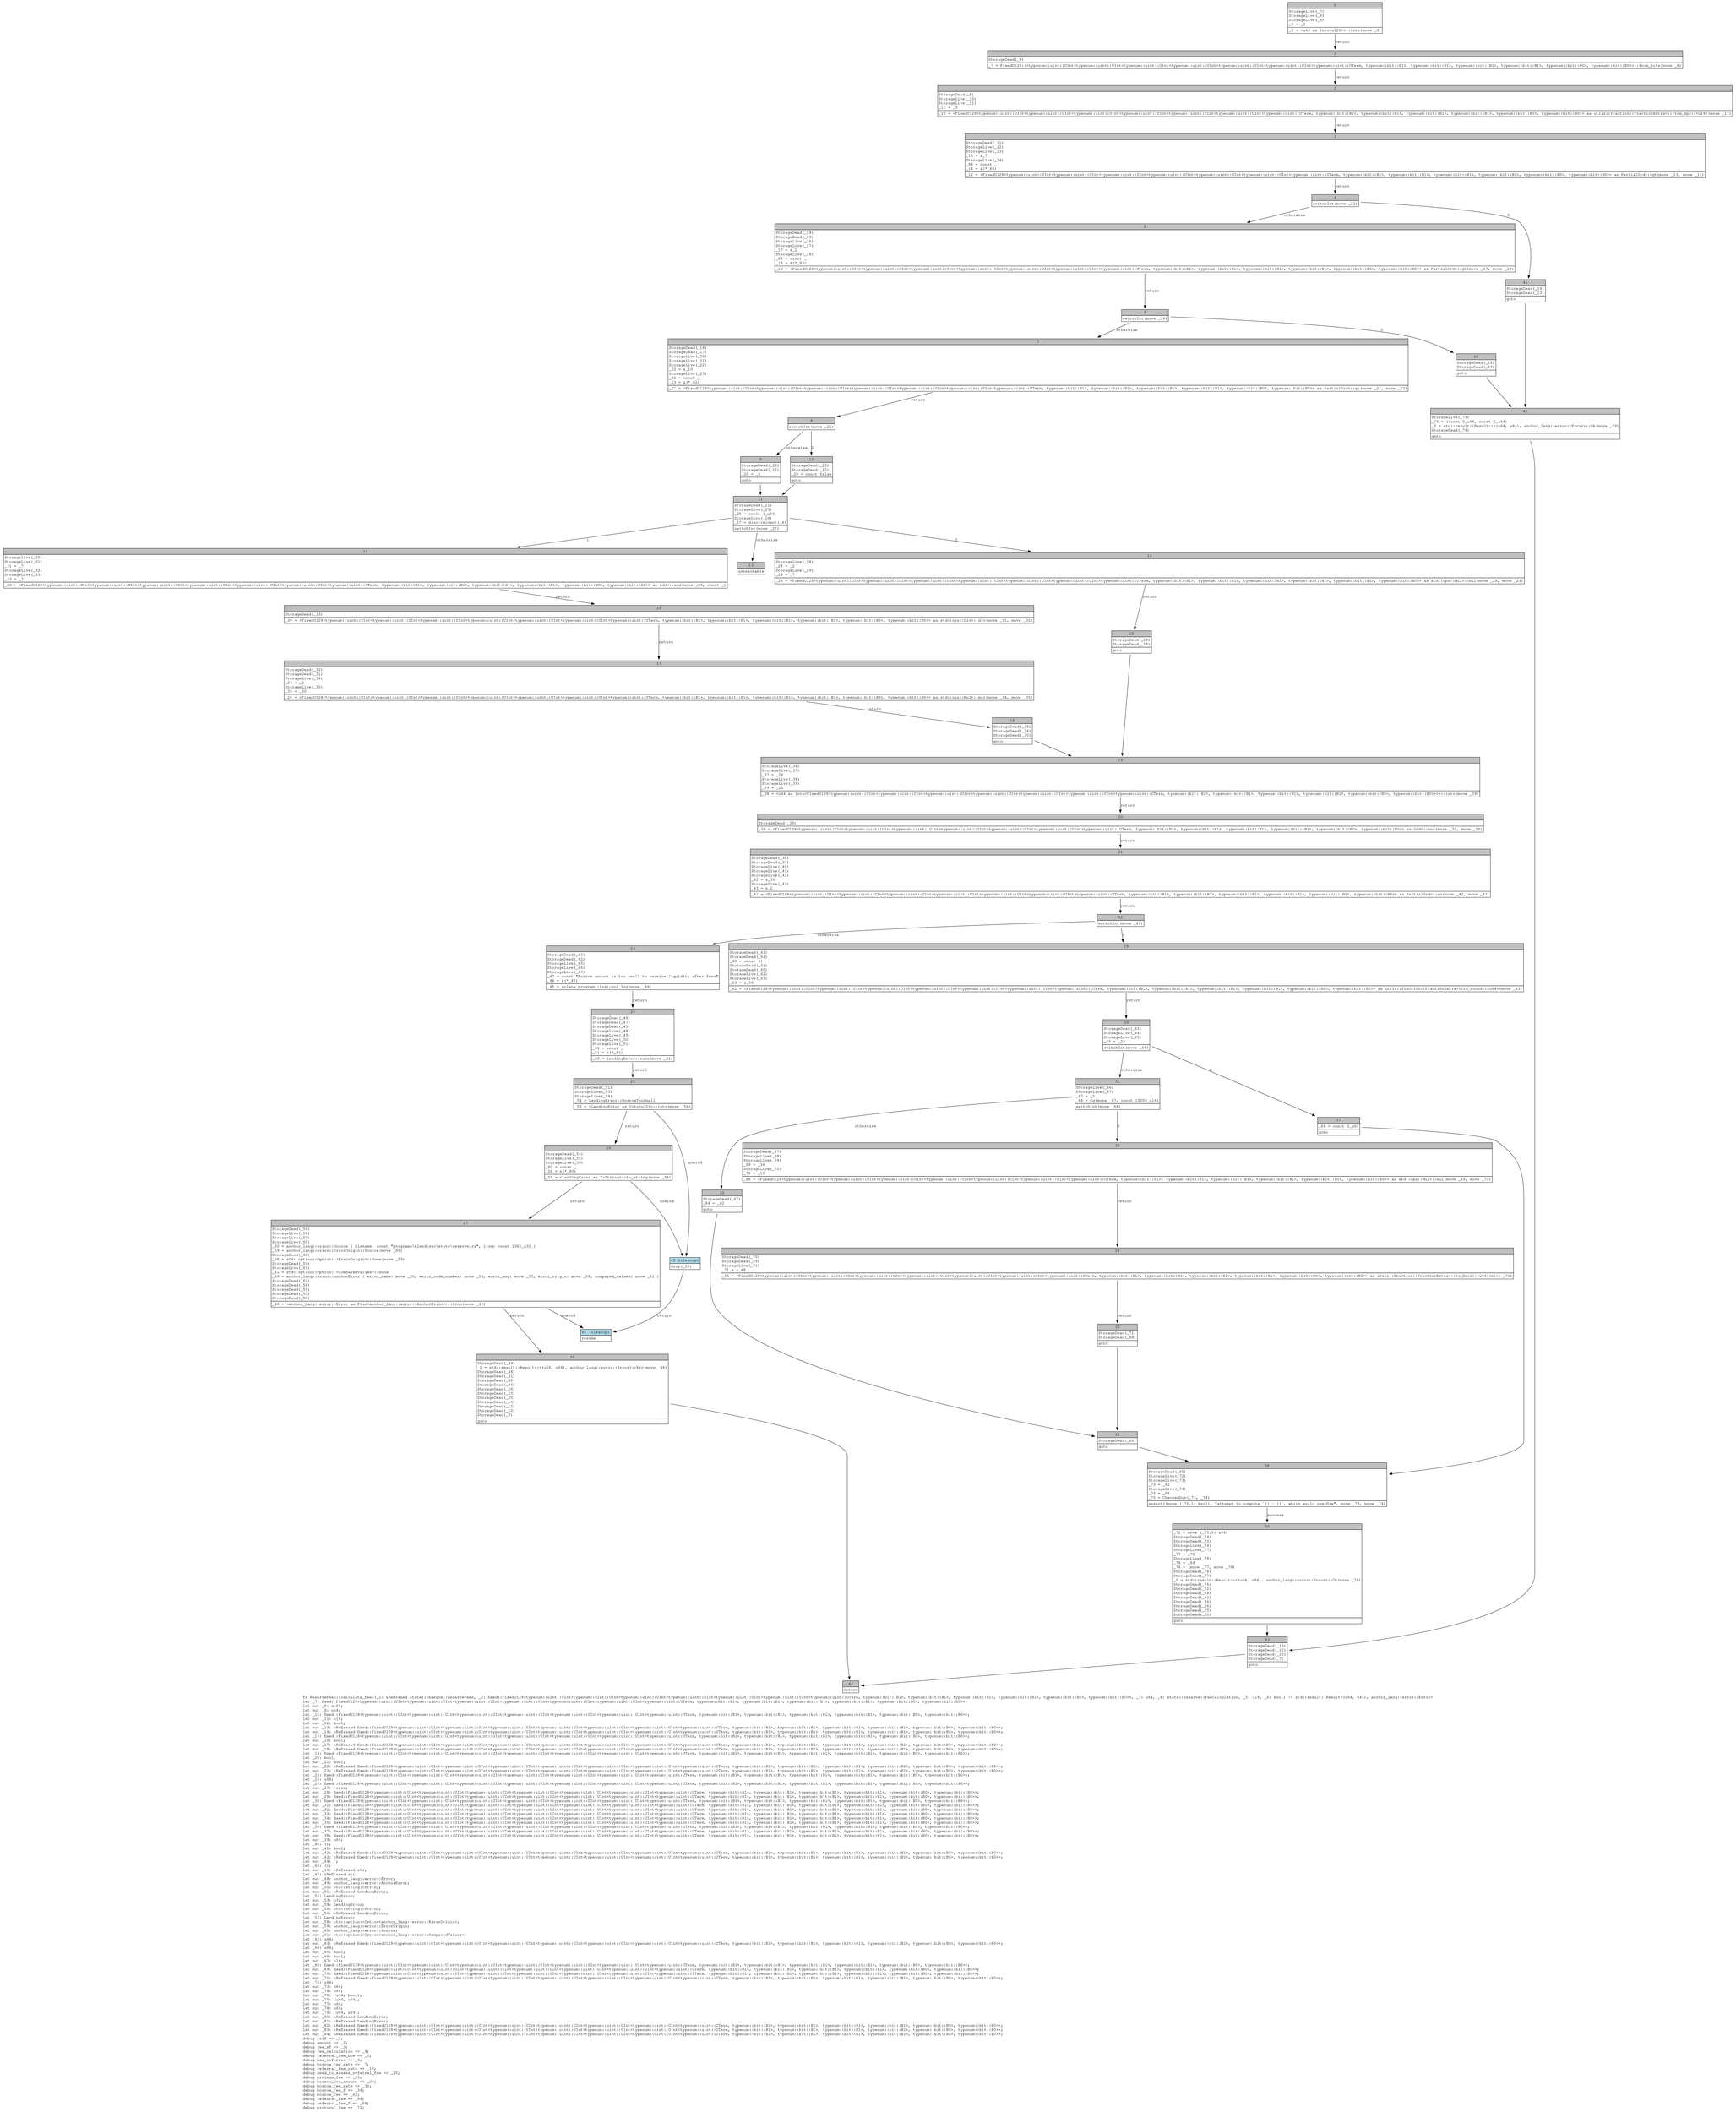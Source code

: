 digraph Mir_0_1968 {
    graph [fontname="Courier, monospace"];
    node [fontname="Courier, monospace"];
    edge [fontname="Courier, monospace"];
    label=<fn ReserveFees::calculate_fees(_1: &amp;ReErased state::reserve::ReserveFees, _2: fixed::FixedU128&lt;typenum::uint::UInt&lt;typenum::uint::UInt&lt;typenum::uint::UInt&lt;typenum::uint::UInt&lt;typenum::uint::UInt&lt;typenum::uint::UInt&lt;typenum::uint::UTerm, typenum::bit::B1&gt;, typenum::bit::B1&gt;, typenum::bit::B1&gt;, typenum::bit::B1&gt;, typenum::bit::B0&gt;, typenum::bit::B0&gt;&gt;, _3: u64, _4: state::reserve::FeeCalculation, _5: u16, _6: bool) -&gt; std::result::Result&lt;(u64, u64), anchor_lang::error::Error&gt;<br align="left"/>let _7: fixed::FixedU128&lt;typenum::uint::UInt&lt;typenum::uint::UInt&lt;typenum::uint::UInt&lt;typenum::uint::UInt&lt;typenum::uint::UInt&lt;typenum::uint::UInt&lt;typenum::uint::UTerm, typenum::bit::B1&gt;, typenum::bit::B1&gt;, typenum::bit::B1&gt;, typenum::bit::B1&gt;, typenum::bit::B0&gt;, typenum::bit::B0&gt;&gt;;<br align="left"/>let mut _8: u128;<br align="left"/>let mut _9: u64;<br align="left"/>let _10: fixed::FixedU128&lt;typenum::uint::UInt&lt;typenum::uint::UInt&lt;typenum::uint::UInt&lt;typenum::uint::UInt&lt;typenum::uint::UInt&lt;typenum::uint::UInt&lt;typenum::uint::UTerm, typenum::bit::B1&gt;, typenum::bit::B1&gt;, typenum::bit::B1&gt;, typenum::bit::B1&gt;, typenum::bit::B0&gt;, typenum::bit::B0&gt;&gt;;<br align="left"/>let mut _11: u16;<br align="left"/>let mut _12: bool;<br align="left"/>let mut _13: &amp;ReErased fixed::FixedU128&lt;typenum::uint::UInt&lt;typenum::uint::UInt&lt;typenum::uint::UInt&lt;typenum::uint::UInt&lt;typenum::uint::UInt&lt;typenum::uint::UInt&lt;typenum::uint::UTerm, typenum::bit::B1&gt;, typenum::bit::B1&gt;, typenum::bit::B1&gt;, typenum::bit::B1&gt;, typenum::bit::B0&gt;, typenum::bit::B0&gt;&gt;;<br align="left"/>let mut _14: &amp;ReErased fixed::FixedU128&lt;typenum::uint::UInt&lt;typenum::uint::UInt&lt;typenum::uint::UInt&lt;typenum::uint::UInt&lt;typenum::uint::UInt&lt;typenum::uint::UInt&lt;typenum::uint::UTerm, typenum::bit::B1&gt;, typenum::bit::B1&gt;, typenum::bit::B1&gt;, typenum::bit::B1&gt;, typenum::bit::B0&gt;, typenum::bit::B0&gt;&gt;;<br align="left"/>let _15: fixed::FixedU128&lt;typenum::uint::UInt&lt;typenum::uint::UInt&lt;typenum::uint::UInt&lt;typenum::uint::UInt&lt;typenum::uint::UInt&lt;typenum::uint::UInt&lt;typenum::uint::UTerm, typenum::bit::B1&gt;, typenum::bit::B1&gt;, typenum::bit::B1&gt;, typenum::bit::B1&gt;, typenum::bit::B0&gt;, typenum::bit::B0&gt;&gt;;<br align="left"/>let mut _16: bool;<br align="left"/>let mut _17: &amp;ReErased fixed::FixedU128&lt;typenum::uint::UInt&lt;typenum::uint::UInt&lt;typenum::uint::UInt&lt;typenum::uint::UInt&lt;typenum::uint::UInt&lt;typenum::uint::UInt&lt;typenum::uint::UTerm, typenum::bit::B1&gt;, typenum::bit::B1&gt;, typenum::bit::B1&gt;, typenum::bit::B1&gt;, typenum::bit::B0&gt;, typenum::bit::B0&gt;&gt;;<br align="left"/>let mut _18: &amp;ReErased fixed::FixedU128&lt;typenum::uint::UInt&lt;typenum::uint::UInt&lt;typenum::uint::UInt&lt;typenum::uint::UInt&lt;typenum::uint::UInt&lt;typenum::uint::UInt&lt;typenum::uint::UTerm, typenum::bit::B1&gt;, typenum::bit::B1&gt;, typenum::bit::B1&gt;, typenum::bit::B1&gt;, typenum::bit::B0&gt;, typenum::bit::B0&gt;&gt;;<br align="left"/>let _19: fixed::FixedU128&lt;typenum::uint::UInt&lt;typenum::uint::UInt&lt;typenum::uint::UInt&lt;typenum::uint::UInt&lt;typenum::uint::UInt&lt;typenum::uint::UInt&lt;typenum::uint::UTerm, typenum::bit::B1&gt;, typenum::bit::B1&gt;, typenum::bit::B1&gt;, typenum::bit::B1&gt;, typenum::bit::B0&gt;, typenum::bit::B0&gt;&gt;;<br align="left"/>let _20: bool;<br align="left"/>let mut _21: bool;<br align="left"/>let mut _22: &amp;ReErased fixed::FixedU128&lt;typenum::uint::UInt&lt;typenum::uint::UInt&lt;typenum::uint::UInt&lt;typenum::uint::UInt&lt;typenum::uint::UInt&lt;typenum::uint::UInt&lt;typenum::uint::UTerm, typenum::bit::B1&gt;, typenum::bit::B1&gt;, typenum::bit::B1&gt;, typenum::bit::B1&gt;, typenum::bit::B0&gt;, typenum::bit::B0&gt;&gt;;<br align="left"/>let mut _23: &amp;ReErased fixed::FixedU128&lt;typenum::uint::UInt&lt;typenum::uint::UInt&lt;typenum::uint::UInt&lt;typenum::uint::UInt&lt;typenum::uint::UInt&lt;typenum::uint::UInt&lt;typenum::uint::UTerm, typenum::bit::B1&gt;, typenum::bit::B1&gt;, typenum::bit::B1&gt;, typenum::bit::B1&gt;, typenum::bit::B0&gt;, typenum::bit::B0&gt;&gt;;<br align="left"/>let _24: fixed::FixedU128&lt;typenum::uint::UInt&lt;typenum::uint::UInt&lt;typenum::uint::UInt&lt;typenum::uint::UInt&lt;typenum::uint::UInt&lt;typenum::uint::UInt&lt;typenum::uint::UTerm, typenum::bit::B1&gt;, typenum::bit::B1&gt;, typenum::bit::B1&gt;, typenum::bit::B1&gt;, typenum::bit::B0&gt;, typenum::bit::B0&gt;&gt;;<br align="left"/>let _25: u64;<br align="left"/>let _26: fixed::FixedU128&lt;typenum::uint::UInt&lt;typenum::uint::UInt&lt;typenum::uint::UInt&lt;typenum::uint::UInt&lt;typenum::uint::UInt&lt;typenum::uint::UInt&lt;typenum::uint::UTerm, typenum::bit::B1&gt;, typenum::bit::B1&gt;, typenum::bit::B1&gt;, typenum::bit::B1&gt;, typenum::bit::B0&gt;, typenum::bit::B0&gt;&gt;;<br align="left"/>let mut _27: isize;<br align="left"/>let mut _28: fixed::FixedU128&lt;typenum::uint::UInt&lt;typenum::uint::UInt&lt;typenum::uint::UInt&lt;typenum::uint::UInt&lt;typenum::uint::UInt&lt;typenum::uint::UInt&lt;typenum::uint::UTerm, typenum::bit::B1&gt;, typenum::bit::B1&gt;, typenum::bit::B1&gt;, typenum::bit::B1&gt;, typenum::bit::B0&gt;, typenum::bit::B0&gt;&gt;;<br align="left"/>let mut _29: fixed::FixedU128&lt;typenum::uint::UInt&lt;typenum::uint::UInt&lt;typenum::uint::UInt&lt;typenum::uint::UInt&lt;typenum::uint::UInt&lt;typenum::uint::UInt&lt;typenum::uint::UTerm, typenum::bit::B1&gt;, typenum::bit::B1&gt;, typenum::bit::B1&gt;, typenum::bit::B1&gt;, typenum::bit::B0&gt;, typenum::bit::B0&gt;&gt;;<br align="left"/>let _30: fixed::FixedU128&lt;typenum::uint::UInt&lt;typenum::uint::UInt&lt;typenum::uint::UInt&lt;typenum::uint::UInt&lt;typenum::uint::UInt&lt;typenum::uint::UInt&lt;typenum::uint::UTerm, typenum::bit::B1&gt;, typenum::bit::B1&gt;, typenum::bit::B1&gt;, typenum::bit::B1&gt;, typenum::bit::B0&gt;, typenum::bit::B0&gt;&gt;;<br align="left"/>let mut _31: fixed::FixedU128&lt;typenum::uint::UInt&lt;typenum::uint::UInt&lt;typenum::uint::UInt&lt;typenum::uint::UInt&lt;typenum::uint::UInt&lt;typenum::uint::UInt&lt;typenum::uint::UTerm, typenum::bit::B1&gt;, typenum::bit::B1&gt;, typenum::bit::B1&gt;, typenum::bit::B1&gt;, typenum::bit::B0&gt;, typenum::bit::B0&gt;&gt;;<br align="left"/>let mut _32: fixed::FixedU128&lt;typenum::uint::UInt&lt;typenum::uint::UInt&lt;typenum::uint::UInt&lt;typenum::uint::UInt&lt;typenum::uint::UInt&lt;typenum::uint::UInt&lt;typenum::uint::UTerm, typenum::bit::B1&gt;, typenum::bit::B1&gt;, typenum::bit::B1&gt;, typenum::bit::B1&gt;, typenum::bit::B0&gt;, typenum::bit::B0&gt;&gt;;<br align="left"/>let mut _33: fixed::FixedU128&lt;typenum::uint::UInt&lt;typenum::uint::UInt&lt;typenum::uint::UInt&lt;typenum::uint::UInt&lt;typenum::uint::UInt&lt;typenum::uint::UInt&lt;typenum::uint::UTerm, typenum::bit::B1&gt;, typenum::bit::B1&gt;, typenum::bit::B1&gt;, typenum::bit::B1&gt;, typenum::bit::B0&gt;, typenum::bit::B0&gt;&gt;;<br align="left"/>let mut _34: fixed::FixedU128&lt;typenum::uint::UInt&lt;typenum::uint::UInt&lt;typenum::uint::UInt&lt;typenum::uint::UInt&lt;typenum::uint::UInt&lt;typenum::uint::UInt&lt;typenum::uint::UTerm, typenum::bit::B1&gt;, typenum::bit::B1&gt;, typenum::bit::B1&gt;, typenum::bit::B1&gt;, typenum::bit::B0&gt;, typenum::bit::B0&gt;&gt;;<br align="left"/>let mut _35: fixed::FixedU128&lt;typenum::uint::UInt&lt;typenum::uint::UInt&lt;typenum::uint::UInt&lt;typenum::uint::UInt&lt;typenum::uint::UInt&lt;typenum::uint::UInt&lt;typenum::uint::UTerm, typenum::bit::B1&gt;, typenum::bit::B1&gt;, typenum::bit::B1&gt;, typenum::bit::B1&gt;, typenum::bit::B0&gt;, typenum::bit::B0&gt;&gt;;<br align="left"/>let _36: fixed::FixedU128&lt;typenum::uint::UInt&lt;typenum::uint::UInt&lt;typenum::uint::UInt&lt;typenum::uint::UInt&lt;typenum::uint::UInt&lt;typenum::uint::UInt&lt;typenum::uint::UTerm, typenum::bit::B1&gt;, typenum::bit::B1&gt;, typenum::bit::B1&gt;, typenum::bit::B1&gt;, typenum::bit::B0&gt;, typenum::bit::B0&gt;&gt;;<br align="left"/>let mut _37: fixed::FixedU128&lt;typenum::uint::UInt&lt;typenum::uint::UInt&lt;typenum::uint::UInt&lt;typenum::uint::UInt&lt;typenum::uint::UInt&lt;typenum::uint::UInt&lt;typenum::uint::UTerm, typenum::bit::B1&gt;, typenum::bit::B1&gt;, typenum::bit::B1&gt;, typenum::bit::B1&gt;, typenum::bit::B0&gt;, typenum::bit::B0&gt;&gt;;<br align="left"/>let mut _38: fixed::FixedU128&lt;typenum::uint::UInt&lt;typenum::uint::UInt&lt;typenum::uint::UInt&lt;typenum::uint::UInt&lt;typenum::uint::UInt&lt;typenum::uint::UInt&lt;typenum::uint::UTerm, typenum::bit::B1&gt;, typenum::bit::B1&gt;, typenum::bit::B1&gt;, typenum::bit::B1&gt;, typenum::bit::B0&gt;, typenum::bit::B0&gt;&gt;;<br align="left"/>let mut _39: u64;<br align="left"/>let _40: ();<br align="left"/>let mut _41: bool;<br align="left"/>let mut _42: &amp;ReErased fixed::FixedU128&lt;typenum::uint::UInt&lt;typenum::uint::UInt&lt;typenum::uint::UInt&lt;typenum::uint::UInt&lt;typenum::uint::UInt&lt;typenum::uint::UInt&lt;typenum::uint::UTerm, typenum::bit::B1&gt;, typenum::bit::B1&gt;, typenum::bit::B1&gt;, typenum::bit::B1&gt;, typenum::bit::B0&gt;, typenum::bit::B0&gt;&gt;;<br align="left"/>let mut _43: &amp;ReErased fixed::FixedU128&lt;typenum::uint::UInt&lt;typenum::uint::UInt&lt;typenum::uint::UInt&lt;typenum::uint::UInt&lt;typenum::uint::UInt&lt;typenum::uint::UInt&lt;typenum::uint::UTerm, typenum::bit::B1&gt;, typenum::bit::B1&gt;, typenum::bit::B1&gt;, typenum::bit::B1&gt;, typenum::bit::B0&gt;, typenum::bit::B0&gt;&gt;;<br align="left"/>let mut _44: !;<br align="left"/>let _45: ();<br align="left"/>let mut _46: &amp;ReErased str;<br align="left"/>let _47: &amp;ReErased str;<br align="left"/>let mut _48: anchor_lang::error::Error;<br align="left"/>let mut _49: anchor_lang::error::AnchorError;<br align="left"/>let mut _50: std::string::String;<br align="left"/>let mut _51: &amp;ReErased LendingError;<br align="left"/>let _52: LendingError;<br align="left"/>let mut _53: u32;<br align="left"/>let mut _54: LendingError;<br align="left"/>let mut _55: std::string::String;<br align="left"/>let mut _56: &amp;ReErased LendingError;<br align="left"/>let _57: LendingError;<br align="left"/>let mut _58: std::option::Option&lt;anchor_lang::error::ErrorOrigin&gt;;<br align="left"/>let mut _59: anchor_lang::error::ErrorOrigin;<br align="left"/>let mut _60: anchor_lang::error::Source;<br align="left"/>let mut _61: std::option::Option&lt;anchor_lang::error::ComparedValues&gt;;<br align="left"/>let _62: u64;<br align="left"/>let mut _63: &amp;ReErased fixed::FixedU128&lt;typenum::uint::UInt&lt;typenum::uint::UInt&lt;typenum::uint::UInt&lt;typenum::uint::UInt&lt;typenum::uint::UInt&lt;typenum::uint::UInt&lt;typenum::uint::UTerm, typenum::bit::B1&gt;, typenum::bit::B1&gt;, typenum::bit::B1&gt;, typenum::bit::B1&gt;, typenum::bit::B0&gt;, typenum::bit::B0&gt;&gt;;<br align="left"/>let _64: u64;<br align="left"/>let mut _65: bool;<br align="left"/>let mut _66: bool;<br align="left"/>let mut _67: u16;<br align="left"/>let _68: fixed::FixedU128&lt;typenum::uint::UInt&lt;typenum::uint::UInt&lt;typenum::uint::UInt&lt;typenum::uint::UInt&lt;typenum::uint::UInt&lt;typenum::uint::UInt&lt;typenum::uint::UTerm, typenum::bit::B1&gt;, typenum::bit::B1&gt;, typenum::bit::B1&gt;, typenum::bit::B1&gt;, typenum::bit::B0&gt;, typenum::bit::B0&gt;&gt;;<br align="left"/>let mut _69: fixed::FixedU128&lt;typenum::uint::UInt&lt;typenum::uint::UInt&lt;typenum::uint::UInt&lt;typenum::uint::UInt&lt;typenum::uint::UInt&lt;typenum::uint::UInt&lt;typenum::uint::UTerm, typenum::bit::B1&gt;, typenum::bit::B1&gt;, typenum::bit::B1&gt;, typenum::bit::B1&gt;, typenum::bit::B0&gt;, typenum::bit::B0&gt;&gt;;<br align="left"/>let mut _70: fixed::FixedU128&lt;typenum::uint::UInt&lt;typenum::uint::UInt&lt;typenum::uint::UInt&lt;typenum::uint::UInt&lt;typenum::uint::UInt&lt;typenum::uint::UInt&lt;typenum::uint::UTerm, typenum::bit::B1&gt;, typenum::bit::B1&gt;, typenum::bit::B1&gt;, typenum::bit::B1&gt;, typenum::bit::B0&gt;, typenum::bit::B0&gt;&gt;;<br align="left"/>let mut _71: &amp;ReErased fixed::FixedU128&lt;typenum::uint::UInt&lt;typenum::uint::UInt&lt;typenum::uint::UInt&lt;typenum::uint::UInt&lt;typenum::uint::UInt&lt;typenum::uint::UInt&lt;typenum::uint::UTerm, typenum::bit::B1&gt;, typenum::bit::B1&gt;, typenum::bit::B1&gt;, typenum::bit::B1&gt;, typenum::bit::B0&gt;, typenum::bit::B0&gt;&gt;;<br align="left"/>let _72: u64;<br align="left"/>let mut _73: u64;<br align="left"/>let mut _74: u64;<br align="left"/>let mut _75: (u64, bool);<br align="left"/>let mut _76: (u64, u64);<br align="left"/>let mut _77: u64;<br align="left"/>let mut _78: u64;<br align="left"/>let mut _79: (u64, u64);<br align="left"/>let mut _80: &amp;ReErased LendingError;<br align="left"/>let mut _81: &amp;ReErased LendingError;<br align="left"/>let mut _82: &amp;ReErased fixed::FixedU128&lt;typenum::uint::UInt&lt;typenum::uint::UInt&lt;typenum::uint::UInt&lt;typenum::uint::UInt&lt;typenum::uint::UInt&lt;typenum::uint::UInt&lt;typenum::uint::UTerm, typenum::bit::B1&gt;, typenum::bit::B1&gt;, typenum::bit::B1&gt;, typenum::bit::B1&gt;, typenum::bit::B0&gt;, typenum::bit::B0&gt;&gt;;<br align="left"/>let mut _83: &amp;ReErased fixed::FixedU128&lt;typenum::uint::UInt&lt;typenum::uint::UInt&lt;typenum::uint::UInt&lt;typenum::uint::UInt&lt;typenum::uint::UInt&lt;typenum::uint::UInt&lt;typenum::uint::UTerm, typenum::bit::B1&gt;, typenum::bit::B1&gt;, typenum::bit::B1&gt;, typenum::bit::B1&gt;, typenum::bit::B0&gt;, typenum::bit::B0&gt;&gt;;<br align="left"/>let mut _84: &amp;ReErased fixed::FixedU128&lt;typenum::uint::UInt&lt;typenum::uint::UInt&lt;typenum::uint::UInt&lt;typenum::uint::UInt&lt;typenum::uint::UInt&lt;typenum::uint::UInt&lt;typenum::uint::UTerm, typenum::bit::B1&gt;, typenum::bit::B1&gt;, typenum::bit::B1&gt;, typenum::bit::B1&gt;, typenum::bit::B0&gt;, typenum::bit::B0&gt;&gt;;<br align="left"/>debug self =&gt; _1;<br align="left"/>debug amount =&gt; _2;<br align="left"/>debug fee_sf =&gt; _3;<br align="left"/>debug fee_calculation =&gt; _4;<br align="left"/>debug referral_fee_bps =&gt; _5;<br align="left"/>debug has_referrer =&gt; _6;<br align="left"/>debug borrow_fee_rate =&gt; _7;<br align="left"/>debug referral_fee_rate =&gt; _10;<br align="left"/>debug need_to_assess_referral_fee =&gt; _20;<br align="left"/>debug minimum_fee =&gt; _25;<br align="left"/>debug borrow_fee_amount =&gt; _26;<br align="left"/>debug borrow_fee_rate =&gt; _30;<br align="left"/>debug borrow_fee_f =&gt; _36;<br align="left"/>debug borrow_fee =&gt; _62;<br align="left"/>debug referral_fee =&gt; _64;<br align="left"/>debug referral_fee_f =&gt; _68;<br align="left"/>debug protocol_fee =&gt; _72;<br align="left"/>>;
    bb0__0_1968 [shape="none", label=<<table border="0" cellborder="1" cellspacing="0"><tr><td bgcolor="gray" align="center" colspan="1">0</td></tr><tr><td align="left" balign="left">StorageLive(_7)<br/>StorageLive(_8)<br/>StorageLive(_9)<br/>_9 = _3<br/></td></tr><tr><td align="left">_8 = &lt;u64 as Into&lt;u128&gt;&gt;::into(move _9)</td></tr></table>>];
    bb1__0_1968 [shape="none", label=<<table border="0" cellborder="1" cellspacing="0"><tr><td bgcolor="gray" align="center" colspan="1">1</td></tr><tr><td align="left" balign="left">StorageDead(_9)<br/></td></tr><tr><td align="left">_7 = FixedU128::&lt;typenum::uint::UInt&lt;typenum::uint::UInt&lt;typenum::uint::UInt&lt;typenum::uint::UInt&lt;typenum::uint::UInt&lt;typenum::uint::UInt&lt;typenum::uint::UTerm, typenum::bit::B1&gt;, typenum::bit::B1&gt;, typenum::bit::B1&gt;, typenum::bit::B1&gt;, typenum::bit::B0&gt;, typenum::bit::B0&gt;&gt;::from_bits(move _8)</td></tr></table>>];
    bb2__0_1968 [shape="none", label=<<table border="0" cellborder="1" cellspacing="0"><tr><td bgcolor="gray" align="center" colspan="1">2</td></tr><tr><td align="left" balign="left">StorageDead(_8)<br/>StorageLive(_10)<br/>StorageLive(_11)<br/>_11 = _5<br/></td></tr><tr><td align="left">_10 = &lt;FixedU128&lt;typenum::uint::UInt&lt;typenum::uint::UInt&lt;typenum::uint::UInt&lt;typenum::uint::UInt&lt;typenum::uint::UInt&lt;typenum::uint::UInt&lt;typenum::uint::UTerm, typenum::bit::B1&gt;, typenum::bit::B1&gt;, typenum::bit::B1&gt;, typenum::bit::B1&gt;, typenum::bit::B0&gt;, typenum::bit::B0&gt;&gt; as utils::fraction::FractionExtra&gt;::from_bps::&lt;u16&gt;(move _11)</td></tr></table>>];
    bb3__0_1968 [shape="none", label=<<table border="0" cellborder="1" cellspacing="0"><tr><td bgcolor="gray" align="center" colspan="1">3</td></tr><tr><td align="left" balign="left">StorageDead(_11)<br/>StorageLive(_12)<br/>StorageLive(_13)<br/>_13 = &amp;_7<br/>StorageLive(_14)<br/>_84 = const _<br/>_14 = &amp;(*_84)<br/></td></tr><tr><td align="left">_12 = &lt;FixedU128&lt;typenum::uint::UInt&lt;typenum::uint::UInt&lt;typenum::uint::UInt&lt;typenum::uint::UInt&lt;typenum::uint::UInt&lt;typenum::uint::UInt&lt;typenum::uint::UTerm, typenum::bit::B1&gt;, typenum::bit::B1&gt;, typenum::bit::B1&gt;, typenum::bit::B1&gt;, typenum::bit::B0&gt;, typenum::bit::B0&gt;&gt; as PartialOrd&gt;::gt(move _13, move _14)</td></tr></table>>];
    bb4__0_1968 [shape="none", label=<<table border="0" cellborder="1" cellspacing="0"><tr><td bgcolor="gray" align="center" colspan="1">4</td></tr><tr><td align="left">switchInt(move _12)</td></tr></table>>];
    bb5__0_1968 [shape="none", label=<<table border="0" cellborder="1" cellspacing="0"><tr><td bgcolor="gray" align="center" colspan="1">5</td></tr><tr><td align="left" balign="left">StorageDead(_14)<br/>StorageDead(_13)<br/>StorageLive(_16)<br/>StorageLive(_17)<br/>_17 = &amp;_2<br/>StorageLive(_18)<br/>_83 = const _<br/>_18 = &amp;(*_83)<br/></td></tr><tr><td align="left">_16 = &lt;FixedU128&lt;typenum::uint::UInt&lt;typenum::uint::UInt&lt;typenum::uint::UInt&lt;typenum::uint::UInt&lt;typenum::uint::UInt&lt;typenum::uint::UInt&lt;typenum::uint::UTerm, typenum::bit::B1&gt;, typenum::bit::B1&gt;, typenum::bit::B1&gt;, typenum::bit::B1&gt;, typenum::bit::B0&gt;, typenum::bit::B0&gt;&gt; as PartialOrd&gt;::gt(move _17, move _18)</td></tr></table>>];
    bb6__0_1968 [shape="none", label=<<table border="0" cellborder="1" cellspacing="0"><tr><td bgcolor="gray" align="center" colspan="1">6</td></tr><tr><td align="left">switchInt(move _16)</td></tr></table>>];
    bb7__0_1968 [shape="none", label=<<table border="0" cellborder="1" cellspacing="0"><tr><td bgcolor="gray" align="center" colspan="1">7</td></tr><tr><td align="left" balign="left">StorageDead(_18)<br/>StorageDead(_17)<br/>StorageLive(_20)<br/>StorageLive(_21)<br/>StorageLive(_22)<br/>_22 = &amp;_10<br/>StorageLive(_23)<br/>_82 = const _<br/>_23 = &amp;(*_82)<br/></td></tr><tr><td align="left">_21 = &lt;FixedU128&lt;typenum::uint::UInt&lt;typenum::uint::UInt&lt;typenum::uint::UInt&lt;typenum::uint::UInt&lt;typenum::uint::UInt&lt;typenum::uint::UInt&lt;typenum::uint::UTerm, typenum::bit::B1&gt;, typenum::bit::B1&gt;, typenum::bit::B1&gt;, typenum::bit::B1&gt;, typenum::bit::B0&gt;, typenum::bit::B0&gt;&gt; as PartialOrd&gt;::gt(move _22, move _23)</td></tr></table>>];
    bb8__0_1968 [shape="none", label=<<table border="0" cellborder="1" cellspacing="0"><tr><td bgcolor="gray" align="center" colspan="1">8</td></tr><tr><td align="left">switchInt(move _21)</td></tr></table>>];
    bb9__0_1968 [shape="none", label=<<table border="0" cellborder="1" cellspacing="0"><tr><td bgcolor="gray" align="center" colspan="1">9</td></tr><tr><td align="left" balign="left">StorageDead(_23)<br/>StorageDead(_22)<br/>_20 = _6<br/></td></tr><tr><td align="left">goto</td></tr></table>>];
    bb10__0_1968 [shape="none", label=<<table border="0" cellborder="1" cellspacing="0"><tr><td bgcolor="gray" align="center" colspan="1">10</td></tr><tr><td align="left" balign="left">StorageDead(_23)<br/>StorageDead(_22)<br/>_20 = const false<br/></td></tr><tr><td align="left">goto</td></tr></table>>];
    bb11__0_1968 [shape="none", label=<<table border="0" cellborder="1" cellspacing="0"><tr><td bgcolor="gray" align="center" colspan="1">11</td></tr><tr><td align="left" balign="left">StorageDead(_21)<br/>StorageLive(_25)<br/>_25 = const 1_u64<br/>StorageLive(_26)<br/>_27 = discriminant(_4)<br/></td></tr><tr><td align="left">switchInt(move _27)</td></tr></table>>];
    bb12__0_1968 [shape="none", label=<<table border="0" cellborder="1" cellspacing="0"><tr><td bgcolor="gray" align="center" colspan="1">12</td></tr><tr><td align="left" balign="left">StorageLive(_30)<br/>StorageLive(_31)<br/>_31 = _7<br/>StorageLive(_32)<br/>StorageLive(_33)<br/>_33 = _7<br/></td></tr><tr><td align="left">_32 = &lt;FixedU128&lt;typenum::uint::UInt&lt;typenum::uint::UInt&lt;typenum::uint::UInt&lt;typenum::uint::UInt&lt;typenum::uint::UInt&lt;typenum::uint::UInt&lt;typenum::uint::UTerm, typenum::bit::B1&gt;, typenum::bit::B1&gt;, typenum::bit::B1&gt;, typenum::bit::B1&gt;, typenum::bit::B0&gt;, typenum::bit::B0&gt;&gt; as Add&gt;::add(move _33, const _)</td></tr></table>>];
    bb13__0_1968 [shape="none", label=<<table border="0" cellborder="1" cellspacing="0"><tr><td bgcolor="gray" align="center" colspan="1">13</td></tr><tr><td align="left">unreachable</td></tr></table>>];
    bb14__0_1968 [shape="none", label=<<table border="0" cellborder="1" cellspacing="0"><tr><td bgcolor="gray" align="center" colspan="1">14</td></tr><tr><td align="left" balign="left">StorageLive(_28)<br/>_28 = _2<br/>StorageLive(_29)<br/>_29 = _7<br/></td></tr><tr><td align="left">_26 = &lt;FixedU128&lt;typenum::uint::UInt&lt;typenum::uint::UInt&lt;typenum::uint::UInt&lt;typenum::uint::UInt&lt;typenum::uint::UInt&lt;typenum::uint::UInt&lt;typenum::uint::UTerm, typenum::bit::B1&gt;, typenum::bit::B1&gt;, typenum::bit::B1&gt;, typenum::bit::B1&gt;, typenum::bit::B0&gt;, typenum::bit::B0&gt;&gt; as std::ops::Mul&gt;::mul(move _28, move _29)</td></tr></table>>];
    bb15__0_1968 [shape="none", label=<<table border="0" cellborder="1" cellspacing="0"><tr><td bgcolor="gray" align="center" colspan="1">15</td></tr><tr><td align="left" balign="left">StorageDead(_29)<br/>StorageDead(_28)<br/></td></tr><tr><td align="left">goto</td></tr></table>>];
    bb16__0_1968 [shape="none", label=<<table border="0" cellborder="1" cellspacing="0"><tr><td bgcolor="gray" align="center" colspan="1">16</td></tr><tr><td align="left" balign="left">StorageDead(_33)<br/></td></tr><tr><td align="left">_30 = &lt;FixedU128&lt;typenum::uint::UInt&lt;typenum::uint::UInt&lt;typenum::uint::UInt&lt;typenum::uint::UInt&lt;typenum::uint::UInt&lt;typenum::uint::UInt&lt;typenum::uint::UTerm, typenum::bit::B1&gt;, typenum::bit::B1&gt;, typenum::bit::B1&gt;, typenum::bit::B1&gt;, typenum::bit::B0&gt;, typenum::bit::B0&gt;&gt; as std::ops::Div&gt;::div(move _31, move _32)</td></tr></table>>];
    bb17__0_1968 [shape="none", label=<<table border="0" cellborder="1" cellspacing="0"><tr><td bgcolor="gray" align="center" colspan="1">17</td></tr><tr><td align="left" balign="left">StorageDead(_32)<br/>StorageDead(_31)<br/>StorageLive(_34)<br/>_34 = _2<br/>StorageLive(_35)<br/>_35 = _30<br/></td></tr><tr><td align="left">_26 = &lt;FixedU128&lt;typenum::uint::UInt&lt;typenum::uint::UInt&lt;typenum::uint::UInt&lt;typenum::uint::UInt&lt;typenum::uint::UInt&lt;typenum::uint::UInt&lt;typenum::uint::UTerm, typenum::bit::B1&gt;, typenum::bit::B1&gt;, typenum::bit::B1&gt;, typenum::bit::B1&gt;, typenum::bit::B0&gt;, typenum::bit::B0&gt;&gt; as std::ops::Mul&gt;::mul(move _34, move _35)</td></tr></table>>];
    bb18__0_1968 [shape="none", label=<<table border="0" cellborder="1" cellspacing="0"><tr><td bgcolor="gray" align="center" colspan="1">18</td></tr><tr><td align="left" balign="left">StorageDead(_35)<br/>StorageDead(_34)<br/>StorageDead(_30)<br/></td></tr><tr><td align="left">goto</td></tr></table>>];
    bb19__0_1968 [shape="none", label=<<table border="0" cellborder="1" cellspacing="0"><tr><td bgcolor="gray" align="center" colspan="1">19</td></tr><tr><td align="left" balign="left">StorageLive(_36)<br/>StorageLive(_37)<br/>_37 = _26<br/>StorageLive(_38)<br/>StorageLive(_39)<br/>_39 = _25<br/></td></tr><tr><td align="left">_38 = &lt;u64 as Into&lt;FixedU128&lt;typenum::uint::UInt&lt;typenum::uint::UInt&lt;typenum::uint::UInt&lt;typenum::uint::UInt&lt;typenum::uint::UInt&lt;typenum::uint::UInt&lt;typenum::uint::UTerm, typenum::bit::B1&gt;, typenum::bit::B1&gt;, typenum::bit::B1&gt;, typenum::bit::B1&gt;, typenum::bit::B0&gt;, typenum::bit::B0&gt;&gt;&gt;&gt;::into(move _39)</td></tr></table>>];
    bb20__0_1968 [shape="none", label=<<table border="0" cellborder="1" cellspacing="0"><tr><td bgcolor="gray" align="center" colspan="1">20</td></tr><tr><td align="left" balign="left">StorageDead(_39)<br/></td></tr><tr><td align="left">_36 = &lt;FixedU128&lt;typenum::uint::UInt&lt;typenum::uint::UInt&lt;typenum::uint::UInt&lt;typenum::uint::UInt&lt;typenum::uint::UInt&lt;typenum::uint::UInt&lt;typenum::uint::UTerm, typenum::bit::B1&gt;, typenum::bit::B1&gt;, typenum::bit::B1&gt;, typenum::bit::B1&gt;, typenum::bit::B0&gt;, typenum::bit::B0&gt;&gt; as Ord&gt;::max(move _37, move _38)</td></tr></table>>];
    bb21__0_1968 [shape="none", label=<<table border="0" cellborder="1" cellspacing="0"><tr><td bgcolor="gray" align="center" colspan="1">21</td></tr><tr><td align="left" balign="left">StorageDead(_38)<br/>StorageDead(_37)<br/>StorageLive(_40)<br/>StorageLive(_41)<br/>StorageLive(_42)<br/>_42 = &amp;_36<br/>StorageLive(_43)<br/>_43 = &amp;_2<br/></td></tr><tr><td align="left">_41 = &lt;FixedU128&lt;typenum::uint::UInt&lt;typenum::uint::UInt&lt;typenum::uint::UInt&lt;typenum::uint::UInt&lt;typenum::uint::UInt&lt;typenum::uint::UInt&lt;typenum::uint::UTerm, typenum::bit::B1&gt;, typenum::bit::B1&gt;, typenum::bit::B1&gt;, typenum::bit::B1&gt;, typenum::bit::B0&gt;, typenum::bit::B0&gt;&gt; as PartialOrd&gt;::ge(move _42, move _43)</td></tr></table>>];
    bb22__0_1968 [shape="none", label=<<table border="0" cellborder="1" cellspacing="0"><tr><td bgcolor="gray" align="center" colspan="1">22</td></tr><tr><td align="left">switchInt(move _41)</td></tr></table>>];
    bb23__0_1968 [shape="none", label=<<table border="0" cellborder="1" cellspacing="0"><tr><td bgcolor="gray" align="center" colspan="1">23</td></tr><tr><td align="left" balign="left">StorageDead(_43)<br/>StorageDead(_42)<br/>StorageLive(_45)<br/>StorageLive(_46)<br/>StorageLive(_47)<br/>_47 = const &quot;Borrow amount is too small to receive liquidity after fees&quot;<br/>_46 = &amp;(*_47)<br/></td></tr><tr><td align="left">_45 = solana_program::log::sol_log(move _46)</td></tr></table>>];
    bb24__0_1968 [shape="none", label=<<table border="0" cellborder="1" cellspacing="0"><tr><td bgcolor="gray" align="center" colspan="1">24</td></tr><tr><td align="left" balign="left">StorageDead(_46)<br/>StorageDead(_47)<br/>StorageDead(_45)<br/>StorageLive(_48)<br/>StorageLive(_49)<br/>StorageLive(_50)<br/>StorageLive(_51)<br/>_81 = const _<br/>_51 = &amp;(*_81)<br/></td></tr><tr><td align="left">_50 = LendingError::name(move _51)</td></tr></table>>];
    bb25__0_1968 [shape="none", label=<<table border="0" cellborder="1" cellspacing="0"><tr><td bgcolor="gray" align="center" colspan="1">25</td></tr><tr><td align="left" balign="left">StorageDead(_51)<br/>StorageLive(_53)<br/>StorageLive(_54)<br/>_54 = LendingError::BorrowTooSmall<br/></td></tr><tr><td align="left">_53 = &lt;LendingError as Into&lt;u32&gt;&gt;::into(move _54)</td></tr></table>>];
    bb26__0_1968 [shape="none", label=<<table border="0" cellborder="1" cellspacing="0"><tr><td bgcolor="gray" align="center" colspan="1">26</td></tr><tr><td align="left" balign="left">StorageDead(_54)<br/>StorageLive(_55)<br/>StorageLive(_56)<br/>_80 = const _<br/>_56 = &amp;(*_80)<br/></td></tr><tr><td align="left">_55 = &lt;LendingError as ToString&gt;::to_string(move _56)</td></tr></table>>];
    bb27__0_1968 [shape="none", label=<<table border="0" cellborder="1" cellspacing="0"><tr><td bgcolor="gray" align="center" colspan="1">27</td></tr><tr><td align="left" balign="left">StorageDead(_56)<br/>StorageLive(_58)<br/>StorageLive(_59)<br/>StorageLive(_60)<br/>_60 = anchor_lang::error::Source { filename: const &quot;programs\\klend\\src\\state\\reserve.rs&quot;, line: const 1382_u32 }<br/>_59 = anchor_lang::error::ErrorOrigin::Source(move _60)<br/>StorageDead(_60)<br/>_58 = std::option::Option::&lt;ErrorOrigin&gt;::Some(move _59)<br/>StorageDead(_59)<br/>StorageLive(_61)<br/>_61 = std::option::Option::&lt;ComparedValues&gt;::None<br/>_49 = anchor_lang::error::AnchorError { error_name: move _50, error_code_number: move _53, error_msg: move _55, error_origin: move _58, compared_values: move _61 }<br/>StorageDead(_61)<br/>StorageDead(_58)<br/>StorageDead(_55)<br/>StorageDead(_53)<br/>StorageDead(_50)<br/></td></tr><tr><td align="left">_48 = &lt;anchor_lang::error::Error as From&lt;anchor_lang::error::AnchorError&gt;&gt;::from(move _49)</td></tr></table>>];
    bb28__0_1968 [shape="none", label=<<table border="0" cellborder="1" cellspacing="0"><tr><td bgcolor="gray" align="center" colspan="1">28</td></tr><tr><td align="left" balign="left">StorageDead(_49)<br/>_0 = std::result::Result::&lt;(u64, u64), anchor_lang::error::Error&gt;::Err(move _48)<br/>StorageDead(_48)<br/>StorageDead(_41)<br/>StorageDead(_40)<br/>StorageDead(_36)<br/>StorageDead(_26)<br/>StorageDead(_25)<br/>StorageDead(_20)<br/>StorageDead(_16)<br/>StorageDead(_12)<br/>StorageDead(_10)<br/>StorageDead(_7)<br/></td></tr><tr><td align="left">goto</td></tr></table>>];
    bb29__0_1968 [shape="none", label=<<table border="0" cellborder="1" cellspacing="0"><tr><td bgcolor="gray" align="center" colspan="1">29</td></tr><tr><td align="left" balign="left">StorageDead(_43)<br/>StorageDead(_42)<br/>_40 = const ()<br/>StorageDead(_41)<br/>StorageDead(_40)<br/>StorageLive(_62)<br/>StorageLive(_63)<br/>_63 = &amp;_36<br/></td></tr><tr><td align="left">_62 = &lt;FixedU128&lt;typenum::uint::UInt&lt;typenum::uint::UInt&lt;typenum::uint::UInt&lt;typenum::uint::UInt&lt;typenum::uint::UInt&lt;typenum::uint::UInt&lt;typenum::uint::UTerm, typenum::bit::B1&gt;, typenum::bit::B1&gt;, typenum::bit::B1&gt;, typenum::bit::B1&gt;, typenum::bit::B0&gt;, typenum::bit::B0&gt;&gt; as utils::fraction::FractionExtra&gt;::to_round::&lt;u64&gt;(move _63)</td></tr></table>>];
    bb30__0_1968 [shape="none", label=<<table border="0" cellborder="1" cellspacing="0"><tr><td bgcolor="gray" align="center" colspan="1">30</td></tr><tr><td align="left" balign="left">StorageDead(_63)<br/>StorageLive(_64)<br/>StorageLive(_65)<br/>_65 = _20<br/></td></tr><tr><td align="left">switchInt(move _65)</td></tr></table>>];
    bb31__0_1968 [shape="none", label=<<table border="0" cellborder="1" cellspacing="0"><tr><td bgcolor="gray" align="center" colspan="1">31</td></tr><tr><td align="left" balign="left">StorageLive(_66)<br/>StorageLive(_67)<br/>_67 = _5<br/>_66 = Eq(move _67, const 10000_u16)<br/></td></tr><tr><td align="left">switchInt(move _66)</td></tr></table>>];
    bb32__0_1968 [shape="none", label=<<table border="0" cellborder="1" cellspacing="0"><tr><td bgcolor="gray" align="center" colspan="1">32</td></tr><tr><td align="left" balign="left">StorageDead(_67)<br/>_64 = _62<br/></td></tr><tr><td align="left">goto</td></tr></table>>];
    bb33__0_1968 [shape="none", label=<<table border="0" cellborder="1" cellspacing="0"><tr><td bgcolor="gray" align="center" colspan="1">33</td></tr><tr><td align="left" balign="left">StorageDead(_67)<br/>StorageLive(_68)<br/>StorageLive(_69)<br/>_69 = _36<br/>StorageLive(_70)<br/>_70 = _10<br/></td></tr><tr><td align="left">_68 = &lt;FixedU128&lt;typenum::uint::UInt&lt;typenum::uint::UInt&lt;typenum::uint::UInt&lt;typenum::uint::UInt&lt;typenum::uint::UInt&lt;typenum::uint::UInt&lt;typenum::uint::UTerm, typenum::bit::B1&gt;, typenum::bit::B1&gt;, typenum::bit::B1&gt;, typenum::bit::B1&gt;, typenum::bit::B0&gt;, typenum::bit::B0&gt;&gt; as std::ops::Mul&gt;::mul(move _69, move _70)</td></tr></table>>];
    bb34__0_1968 [shape="none", label=<<table border="0" cellborder="1" cellspacing="0"><tr><td bgcolor="gray" align="center" colspan="1">34</td></tr><tr><td align="left" balign="left">StorageDead(_70)<br/>StorageDead(_69)<br/>StorageLive(_71)<br/>_71 = &amp;_68<br/></td></tr><tr><td align="left">_64 = &lt;FixedU128&lt;typenum::uint::UInt&lt;typenum::uint::UInt&lt;typenum::uint::UInt&lt;typenum::uint::UInt&lt;typenum::uint::UInt&lt;typenum::uint::UInt&lt;typenum::uint::UTerm, typenum::bit::B1&gt;, typenum::bit::B1&gt;, typenum::bit::B1&gt;, typenum::bit::B1&gt;, typenum::bit::B0&gt;, typenum::bit::B0&gt;&gt; as utils::fraction::FractionExtra&gt;::to_floor::&lt;u64&gt;(move _71)</td></tr></table>>];
    bb35__0_1968 [shape="none", label=<<table border="0" cellborder="1" cellspacing="0"><tr><td bgcolor="gray" align="center" colspan="1">35</td></tr><tr><td align="left" balign="left">StorageDead(_71)<br/>StorageDead(_68)<br/></td></tr><tr><td align="left">goto</td></tr></table>>];
    bb36__0_1968 [shape="none", label=<<table border="0" cellborder="1" cellspacing="0"><tr><td bgcolor="gray" align="center" colspan="1">36</td></tr><tr><td align="left" balign="left">StorageDead(_66)<br/></td></tr><tr><td align="left">goto</td></tr></table>>];
    bb37__0_1968 [shape="none", label=<<table border="0" cellborder="1" cellspacing="0"><tr><td bgcolor="gray" align="center" colspan="1">37</td></tr><tr><td align="left" balign="left">_64 = const 0_u64<br/></td></tr><tr><td align="left">goto</td></tr></table>>];
    bb38__0_1968 [shape="none", label=<<table border="0" cellborder="1" cellspacing="0"><tr><td bgcolor="gray" align="center" colspan="1">38</td></tr><tr><td align="left" balign="left">StorageDead(_65)<br/>StorageLive(_72)<br/>StorageLive(_73)<br/>_73 = _62<br/>StorageLive(_74)<br/>_74 = _64<br/>_75 = CheckedSub(_73, _74)<br/></td></tr><tr><td align="left">assert(!move (_75.1: bool), &quot;attempt to compute `{} - {}`, which would overflow&quot;, move _73, move _74)</td></tr></table>>];
    bb39__0_1968 [shape="none", label=<<table border="0" cellborder="1" cellspacing="0"><tr><td bgcolor="gray" align="center" colspan="1">39</td></tr><tr><td align="left" balign="left">_72 = move (_75.0: u64)<br/>StorageDead(_74)<br/>StorageDead(_73)<br/>StorageLive(_76)<br/>StorageLive(_77)<br/>_77 = _72<br/>StorageLive(_78)<br/>_78 = _64<br/>_76 = (move _77, move _78)<br/>StorageDead(_78)<br/>StorageDead(_77)<br/>_0 = std::result::Result::&lt;(u64, u64), anchor_lang::error::Error&gt;::Ok(move _76)<br/>StorageDead(_76)<br/>StorageDead(_72)<br/>StorageDead(_64)<br/>StorageDead(_62)<br/>StorageDead(_36)<br/>StorageDead(_26)<br/>StorageDead(_25)<br/>StorageDead(_20)<br/></td></tr><tr><td align="left">goto</td></tr></table>>];
    bb40__0_1968 [shape="none", label=<<table border="0" cellborder="1" cellspacing="0"><tr><td bgcolor="gray" align="center" colspan="1">40</td></tr><tr><td align="left" balign="left">StorageDead(_18)<br/>StorageDead(_17)<br/></td></tr><tr><td align="left">goto</td></tr></table>>];
    bb41__0_1968 [shape="none", label=<<table border="0" cellborder="1" cellspacing="0"><tr><td bgcolor="gray" align="center" colspan="1">41</td></tr><tr><td align="left" balign="left">StorageDead(_14)<br/>StorageDead(_13)<br/></td></tr><tr><td align="left">goto</td></tr></table>>];
    bb42__0_1968 [shape="none", label=<<table border="0" cellborder="1" cellspacing="0"><tr><td bgcolor="gray" align="center" colspan="1">42</td></tr><tr><td align="left" balign="left">StorageLive(_79)<br/>_79 = (const 0_u64, const 0_u64)<br/>_0 = std::result::Result::&lt;(u64, u64), anchor_lang::error::Error&gt;::Ok(move _79)<br/>StorageDead(_79)<br/></td></tr><tr><td align="left">goto</td></tr></table>>];
    bb43__0_1968 [shape="none", label=<<table border="0" cellborder="1" cellspacing="0"><tr><td bgcolor="gray" align="center" colspan="1">43</td></tr><tr><td align="left" balign="left">StorageDead(_16)<br/>StorageDead(_12)<br/>StorageDead(_10)<br/>StorageDead(_7)<br/></td></tr><tr><td align="left">goto</td></tr></table>>];
    bb44__0_1968 [shape="none", label=<<table border="0" cellborder="1" cellspacing="0"><tr><td bgcolor="gray" align="center" colspan="1">44</td></tr><tr><td align="left">return</td></tr></table>>];
    bb45__0_1968 [shape="none", label=<<table border="0" cellborder="1" cellspacing="0"><tr><td bgcolor="lightblue" align="center" colspan="1">45 (cleanup)</td></tr><tr><td align="left">drop(_50)</td></tr></table>>];
    bb46__0_1968 [shape="none", label=<<table border="0" cellborder="1" cellspacing="0"><tr><td bgcolor="lightblue" align="center" colspan="1">46 (cleanup)</td></tr><tr><td align="left">resume</td></tr></table>>];
    bb0__0_1968 -> bb1__0_1968 [label="return"];
    bb1__0_1968 -> bb2__0_1968 [label="return"];
    bb2__0_1968 -> bb3__0_1968 [label="return"];
    bb3__0_1968 -> bb4__0_1968 [label="return"];
    bb4__0_1968 -> bb41__0_1968 [label="0"];
    bb4__0_1968 -> bb5__0_1968 [label="otherwise"];
    bb5__0_1968 -> bb6__0_1968 [label="return"];
    bb6__0_1968 -> bb40__0_1968 [label="0"];
    bb6__0_1968 -> bb7__0_1968 [label="otherwise"];
    bb7__0_1968 -> bb8__0_1968 [label="return"];
    bb8__0_1968 -> bb10__0_1968 [label="0"];
    bb8__0_1968 -> bb9__0_1968 [label="otherwise"];
    bb9__0_1968 -> bb11__0_1968 [label=""];
    bb10__0_1968 -> bb11__0_1968 [label=""];
    bb11__0_1968 -> bb14__0_1968 [label="0"];
    bb11__0_1968 -> bb12__0_1968 [label="1"];
    bb11__0_1968 -> bb13__0_1968 [label="otherwise"];
    bb12__0_1968 -> bb16__0_1968 [label="return"];
    bb14__0_1968 -> bb15__0_1968 [label="return"];
    bb15__0_1968 -> bb19__0_1968 [label=""];
    bb16__0_1968 -> bb17__0_1968 [label="return"];
    bb17__0_1968 -> bb18__0_1968 [label="return"];
    bb18__0_1968 -> bb19__0_1968 [label=""];
    bb19__0_1968 -> bb20__0_1968 [label="return"];
    bb20__0_1968 -> bb21__0_1968 [label="return"];
    bb21__0_1968 -> bb22__0_1968 [label="return"];
    bb22__0_1968 -> bb29__0_1968 [label="0"];
    bb22__0_1968 -> bb23__0_1968 [label="otherwise"];
    bb23__0_1968 -> bb24__0_1968 [label="return"];
    bb24__0_1968 -> bb25__0_1968 [label="return"];
    bb25__0_1968 -> bb26__0_1968 [label="return"];
    bb25__0_1968 -> bb45__0_1968 [label="unwind"];
    bb26__0_1968 -> bb27__0_1968 [label="return"];
    bb26__0_1968 -> bb45__0_1968 [label="unwind"];
    bb27__0_1968 -> bb28__0_1968 [label="return"];
    bb27__0_1968 -> bb46__0_1968 [label="unwind"];
    bb28__0_1968 -> bb44__0_1968 [label=""];
    bb29__0_1968 -> bb30__0_1968 [label="return"];
    bb30__0_1968 -> bb37__0_1968 [label="0"];
    bb30__0_1968 -> bb31__0_1968 [label="otherwise"];
    bb31__0_1968 -> bb33__0_1968 [label="0"];
    bb31__0_1968 -> bb32__0_1968 [label="otherwise"];
    bb32__0_1968 -> bb36__0_1968 [label=""];
    bb33__0_1968 -> bb34__0_1968 [label="return"];
    bb34__0_1968 -> bb35__0_1968 [label="return"];
    bb35__0_1968 -> bb36__0_1968 [label=""];
    bb36__0_1968 -> bb38__0_1968 [label=""];
    bb37__0_1968 -> bb38__0_1968 [label=""];
    bb38__0_1968 -> bb39__0_1968 [label="success"];
    bb39__0_1968 -> bb43__0_1968 [label=""];
    bb40__0_1968 -> bb42__0_1968 [label=""];
    bb41__0_1968 -> bb42__0_1968 [label=""];
    bb42__0_1968 -> bb43__0_1968 [label=""];
    bb43__0_1968 -> bb44__0_1968 [label=""];
    bb45__0_1968 -> bb46__0_1968 [label="return"];
}
